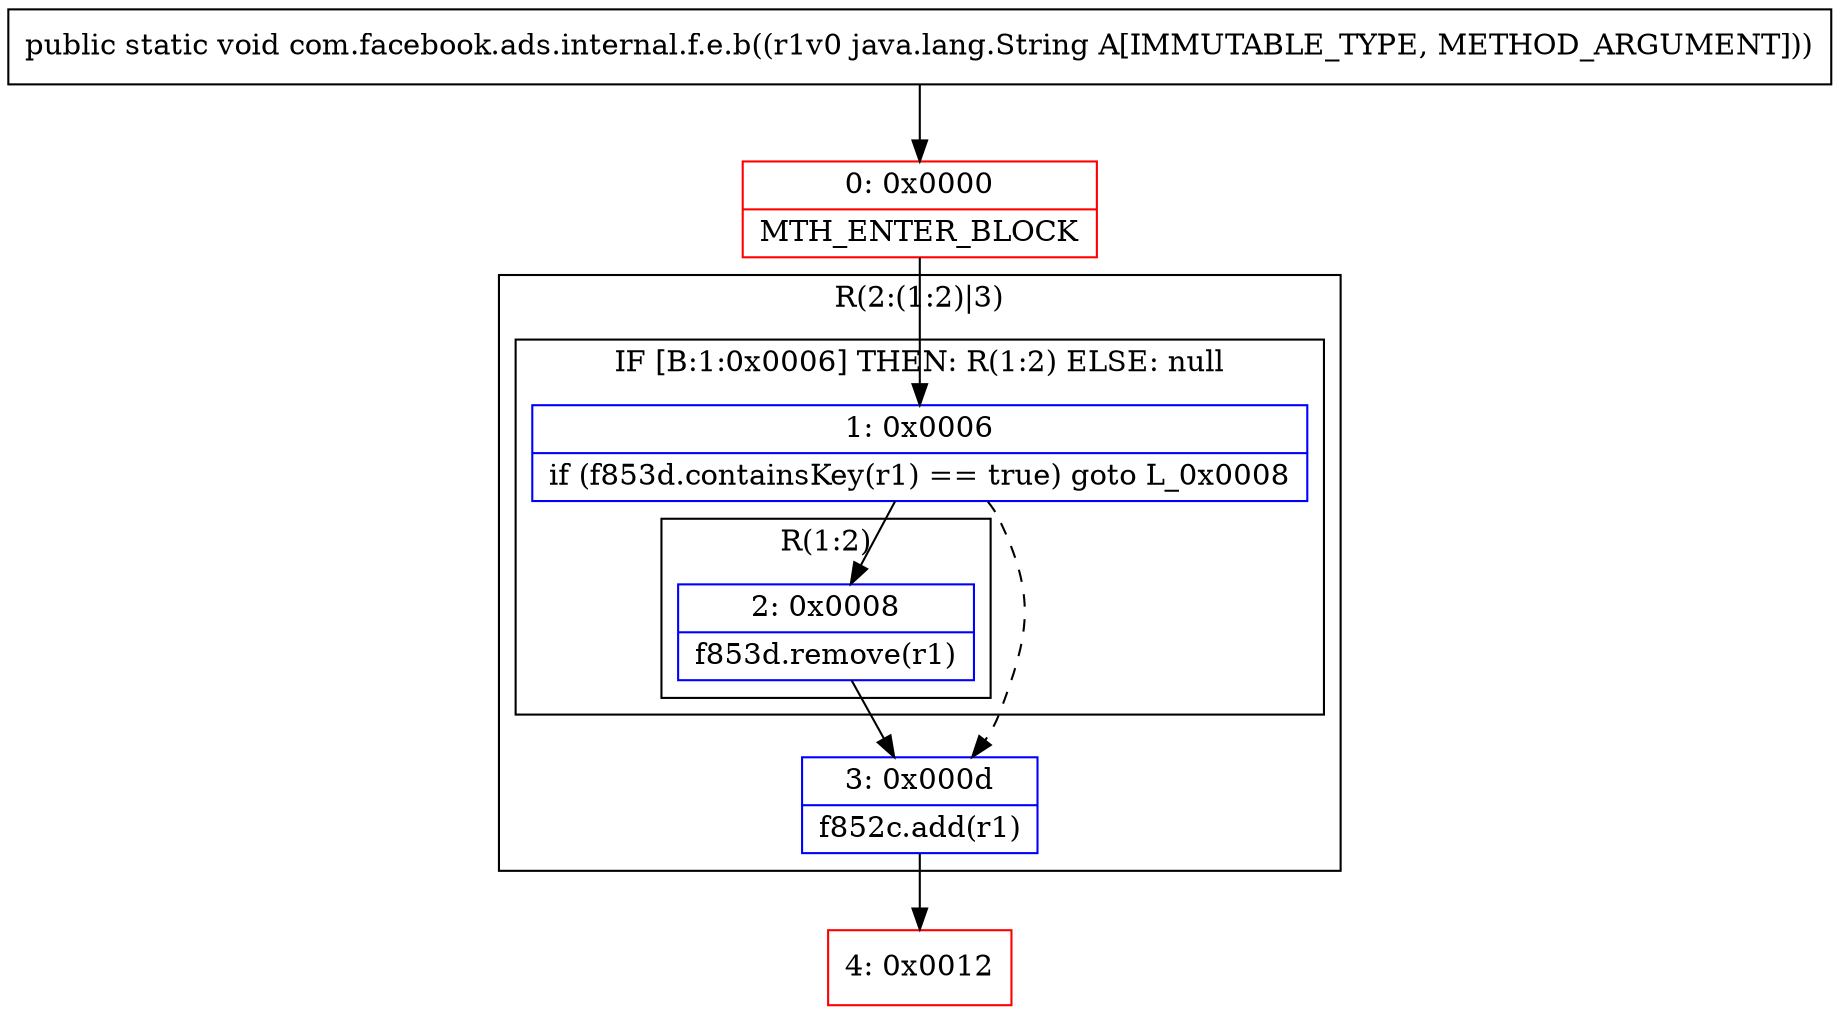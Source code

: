 digraph "CFG forcom.facebook.ads.internal.f.e.b(Ljava\/lang\/String;)V" {
subgraph cluster_Region_1420134683 {
label = "R(2:(1:2)|3)";
node [shape=record,color=blue];
subgraph cluster_IfRegion_244512137 {
label = "IF [B:1:0x0006] THEN: R(1:2) ELSE: null";
node [shape=record,color=blue];
Node_1 [shape=record,label="{1\:\ 0x0006|if (f853d.containsKey(r1) == true) goto L_0x0008\l}"];
subgraph cluster_Region_529929417 {
label = "R(1:2)";
node [shape=record,color=blue];
Node_2 [shape=record,label="{2\:\ 0x0008|f853d.remove(r1)\l}"];
}
}
Node_3 [shape=record,label="{3\:\ 0x000d|f852c.add(r1)\l}"];
}
Node_0 [shape=record,color=red,label="{0\:\ 0x0000|MTH_ENTER_BLOCK\l}"];
Node_4 [shape=record,color=red,label="{4\:\ 0x0012}"];
MethodNode[shape=record,label="{public static void com.facebook.ads.internal.f.e.b((r1v0 java.lang.String A[IMMUTABLE_TYPE, METHOD_ARGUMENT])) }"];
MethodNode -> Node_0;
Node_1 -> Node_2;
Node_1 -> Node_3[style=dashed];
Node_2 -> Node_3;
Node_3 -> Node_4;
Node_0 -> Node_1;
}

